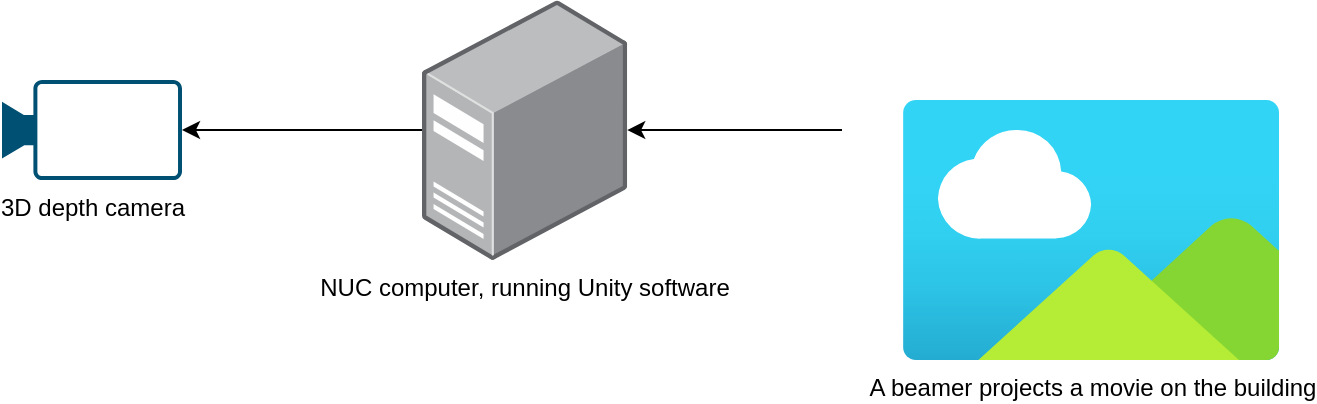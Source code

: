 <mxfile version="24.6.4" type="github">
  <diagram name="Page-1" id="QaQJAhQJtePihNZ4xS38">
    <mxGraphModel dx="896" dy="957" grid="1" gridSize="10" guides="1" tooltips="1" connect="1" arrows="1" fold="1" page="1" pageScale="1" pageWidth="850" pageHeight="1100" math="0" shadow="0">
      <root>
        <mxCell id="0" />
        <mxCell id="1" parent="0" />
        <mxCell id="kE2ouuulYcCgNS7bQLFN-11" value="A beamer projects a movie on the building" style="image;aspect=fixed;html=1;points=[];align=center;fontSize=12;image=img/lib/azure2/general/Image.svg;" vertex="1" parent="1">
          <mxGeometry x="530" y="200" width="189.09" height="130" as="geometry" />
        </mxCell>
        <mxCell id="kE2ouuulYcCgNS7bQLFN-9" style="edgeStyle=orthogonalEdgeStyle;rounded=0;orthogonalLoop=1;jettySize=auto;html=1;" edge="1" parent="1" source="kE2ouuulYcCgNS7bQLFN-1" target="kE2ouuulYcCgNS7bQLFN-8">
          <mxGeometry relative="1" as="geometry" />
        </mxCell>
        <mxCell id="kE2ouuulYcCgNS7bQLFN-1" value="NUC computer, running Unity software" style="image;points=[];aspect=fixed;html=1;align=center;shadow=0;dashed=0;image=img/lib/allied_telesis/computer_and_terminals/Server_Desktop.svg;" vertex="1" parent="1">
          <mxGeometry x="290" y="150" width="102.6" height="130.05" as="geometry" />
        </mxCell>
        <mxCell id="kE2ouuulYcCgNS7bQLFN-3" style="edgeStyle=orthogonalEdgeStyle;rounded=0;orthogonalLoop=1;jettySize=auto;html=1;" edge="1" parent="1" source="kE2ouuulYcCgNS7bQLFN-2" target="kE2ouuulYcCgNS7bQLFN-1">
          <mxGeometry relative="1" as="geometry" />
        </mxCell>
        <mxCell id="kE2ouuulYcCgNS7bQLFN-2" value="" style="shape=image;html=1;verticalAlign=top;verticalLabelPosition=bottom;labelBackgroundColor=#ffffff;imageAspect=0;aspect=fixed;image=https://cdn1.iconfinder.com/data/icons/social-media-vol-3/24/_video-128.png;rotation=0;" vertex="1" parent="1">
          <mxGeometry x="500" y="155.03" width="120" height="120" as="geometry" />
        </mxCell>
        <mxCell id="kE2ouuulYcCgNS7bQLFN-8" value="3D depth camera" style="points=[[0,0.5,0],[0.19,0.02,0],[0.59,0,0],[0.985,0.02,0],[1,0.5,0],[0.985,0.98,0],[0.59,1,0],[0.19,0.98,0]];verticalLabelPosition=bottom;sketch=0;html=1;verticalAlign=top;aspect=fixed;align=center;pointerEvents=1;shape=mxgraph.cisco19.camera;fillColor=#005073;strokeColor=none;" vertex="1" parent="1">
          <mxGeometry x="80" y="190.03" width="90" height="50" as="geometry" />
        </mxCell>
      </root>
    </mxGraphModel>
  </diagram>
</mxfile>
